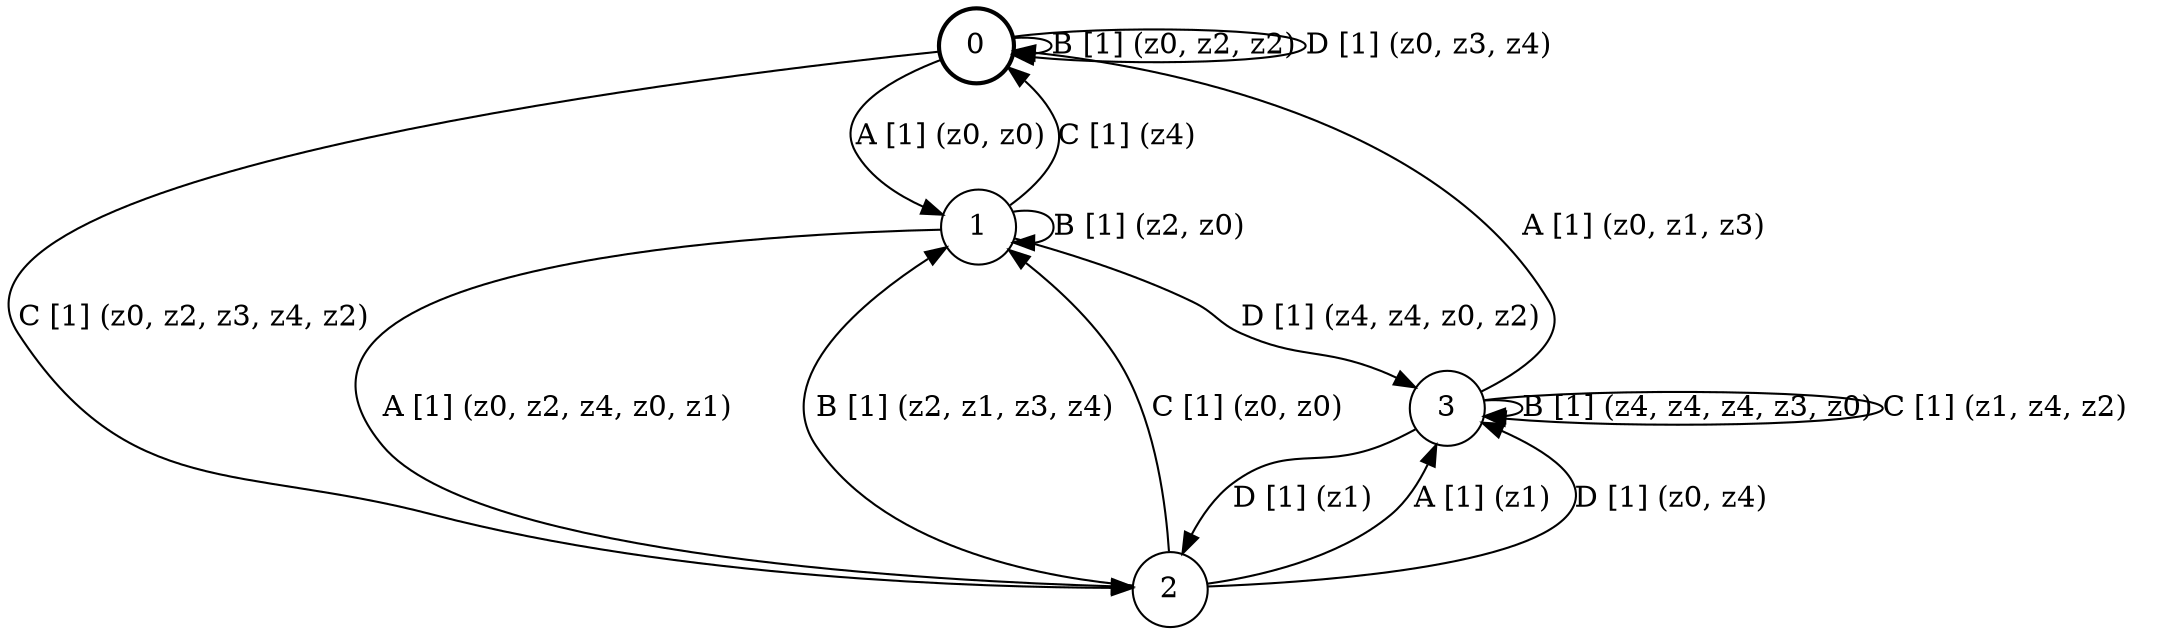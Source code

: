 # generated file, don't try to modify
# command: dot -Tpng <filename> > tree.png
digraph Automaton {
    node [shape = circle];
    0 [style = "bold"];
    0 -> 1 [label = "A [1] (z0, z0) "];
    0 -> 0 [label = "B [1] (z0, z2, z2) "];
    0 -> 2 [label = "C [1] (z0, z2, z3, z4, z2) "];
    0 -> 0 [label = "D [1] (z0, z3, z4) "];
    1 -> 2 [label = "A [1] (z0, z2, z4, z0, z1) "];
    1 -> 1 [label = "B [1] (z2, z0) "];
    1 -> 0 [label = "C [1] (z4) "];
    1 -> 3 [label = "D [1] (z4, z4, z0, z2) "];
    2 -> 3 [label = "A [1] (z1) "];
    2 -> 1 [label = "B [1] (z2, z1, z3, z4) "];
    2 -> 1 [label = "C [1] (z0, z0) "];
    2 -> 3 [label = "D [1] (z0, z4) "];
    3 -> 0 [label = "A [1] (z0, z1, z3) "];
    3 -> 3 [label = "B [1] (z4, z4, z4, z3, z0) "];
    3 -> 3 [label = "C [1] (z1, z4, z2) "];
    3 -> 2 [label = "D [1] (z1) "];
}
